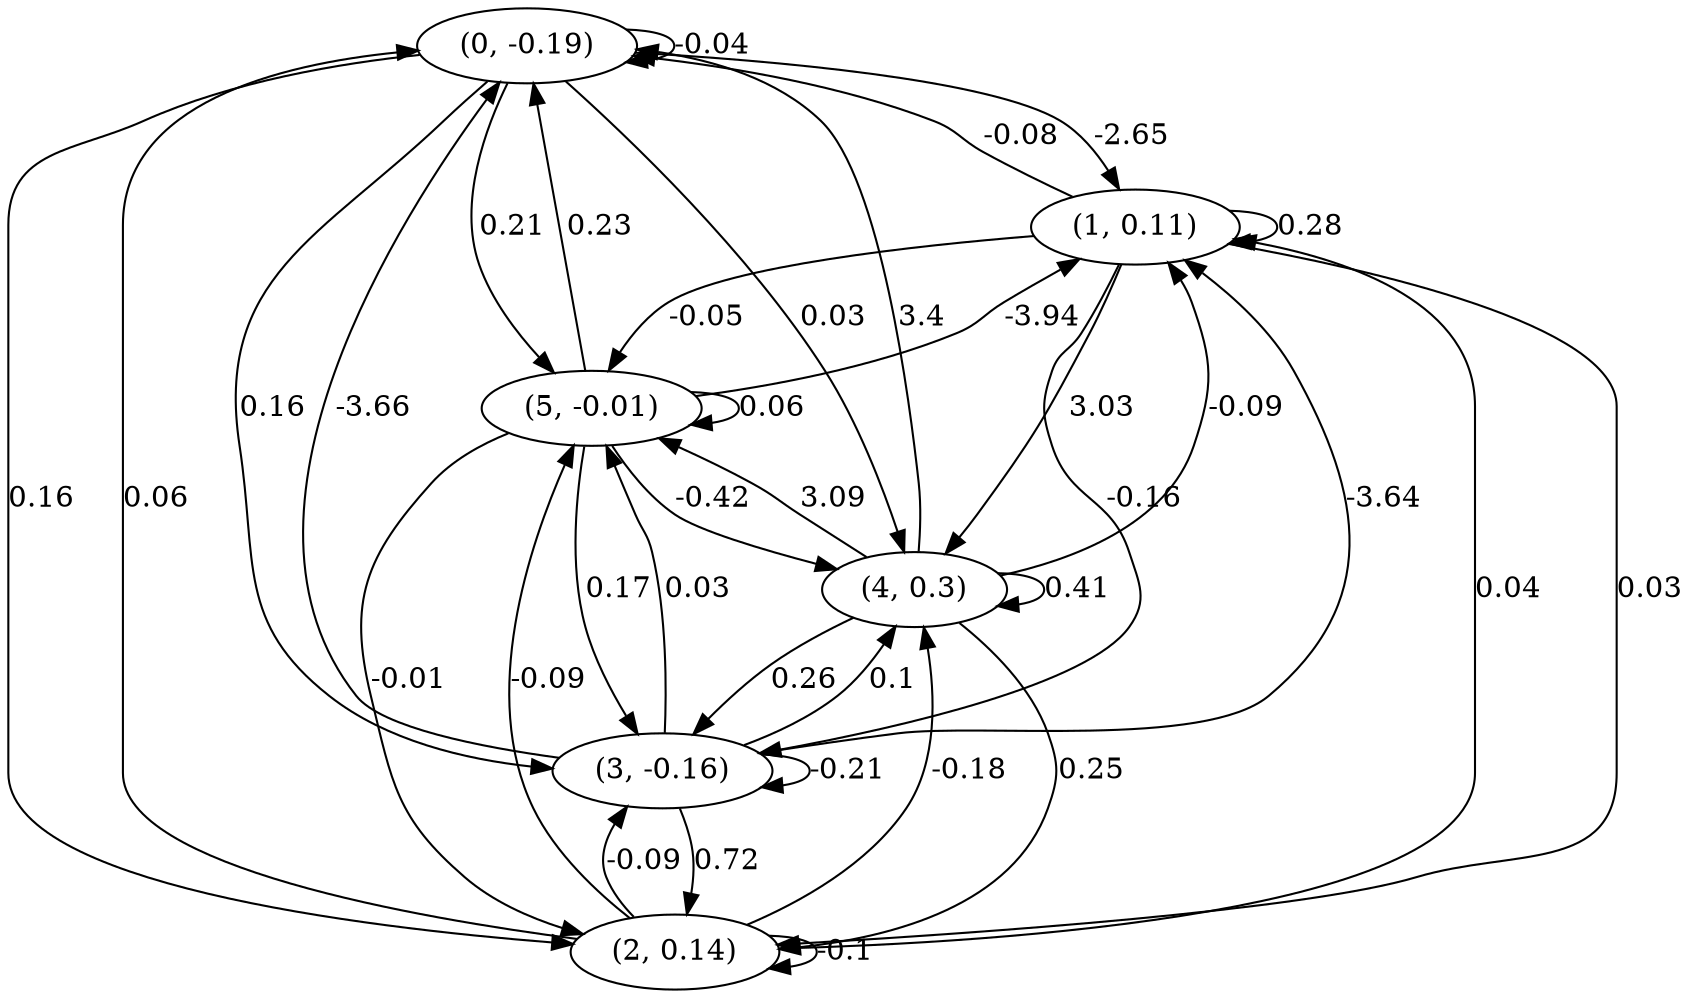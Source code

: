 digraph {
    0 [ label = "(0, -0.19)" ]
    1 [ label = "(1, 0.11)" ]
    2 [ label = "(2, 0.14)" ]
    3 [ label = "(3, -0.16)" ]
    4 [ label = "(4, 0.3)" ]
    5 [ label = "(5, -0.01)" ]
    0 -> 0 [ label = "-0.04" ]
    1 -> 1 [ label = "0.28" ]
    2 -> 2 [ label = "-0.1" ]
    3 -> 3 [ label = "-0.21" ]
    4 -> 4 [ label = "0.41" ]
    5 -> 5 [ label = "0.06" ]
    1 -> 0 [ label = "-0.08" ]
    2 -> 0 [ label = "0.06" ]
    3 -> 0 [ label = "-3.66" ]
    4 -> 0 [ label = "3.4" ]
    5 -> 0 [ label = "0.23" ]
    0 -> 1 [ label = "-2.65" ]
    2 -> 1 [ label = "0.04" ]
    3 -> 1 [ label = "-3.64" ]
    4 -> 1 [ label = "-0.09" ]
    5 -> 1 [ label = "-3.94" ]
    0 -> 2 [ label = "0.16" ]
    1 -> 2 [ label = "0.03" ]
    3 -> 2 [ label = "0.72" ]
    4 -> 2 [ label = "0.25" ]
    5 -> 2 [ label = "-0.01" ]
    0 -> 3 [ label = "0.16" ]
    1 -> 3 [ label = "-0.16" ]
    2 -> 3 [ label = "-0.09" ]
    4 -> 3 [ label = "0.26" ]
    5 -> 3 [ label = "0.17" ]
    0 -> 4 [ label = "0.03" ]
    1 -> 4 [ label = "3.03" ]
    2 -> 4 [ label = "-0.18" ]
    3 -> 4 [ label = "0.1" ]
    5 -> 4 [ label = "-0.42" ]
    0 -> 5 [ label = "0.21" ]
    1 -> 5 [ label = "-0.05" ]
    2 -> 5 [ label = "-0.09" ]
    3 -> 5 [ label = "0.03" ]
    4 -> 5 [ label = "3.09" ]
}

